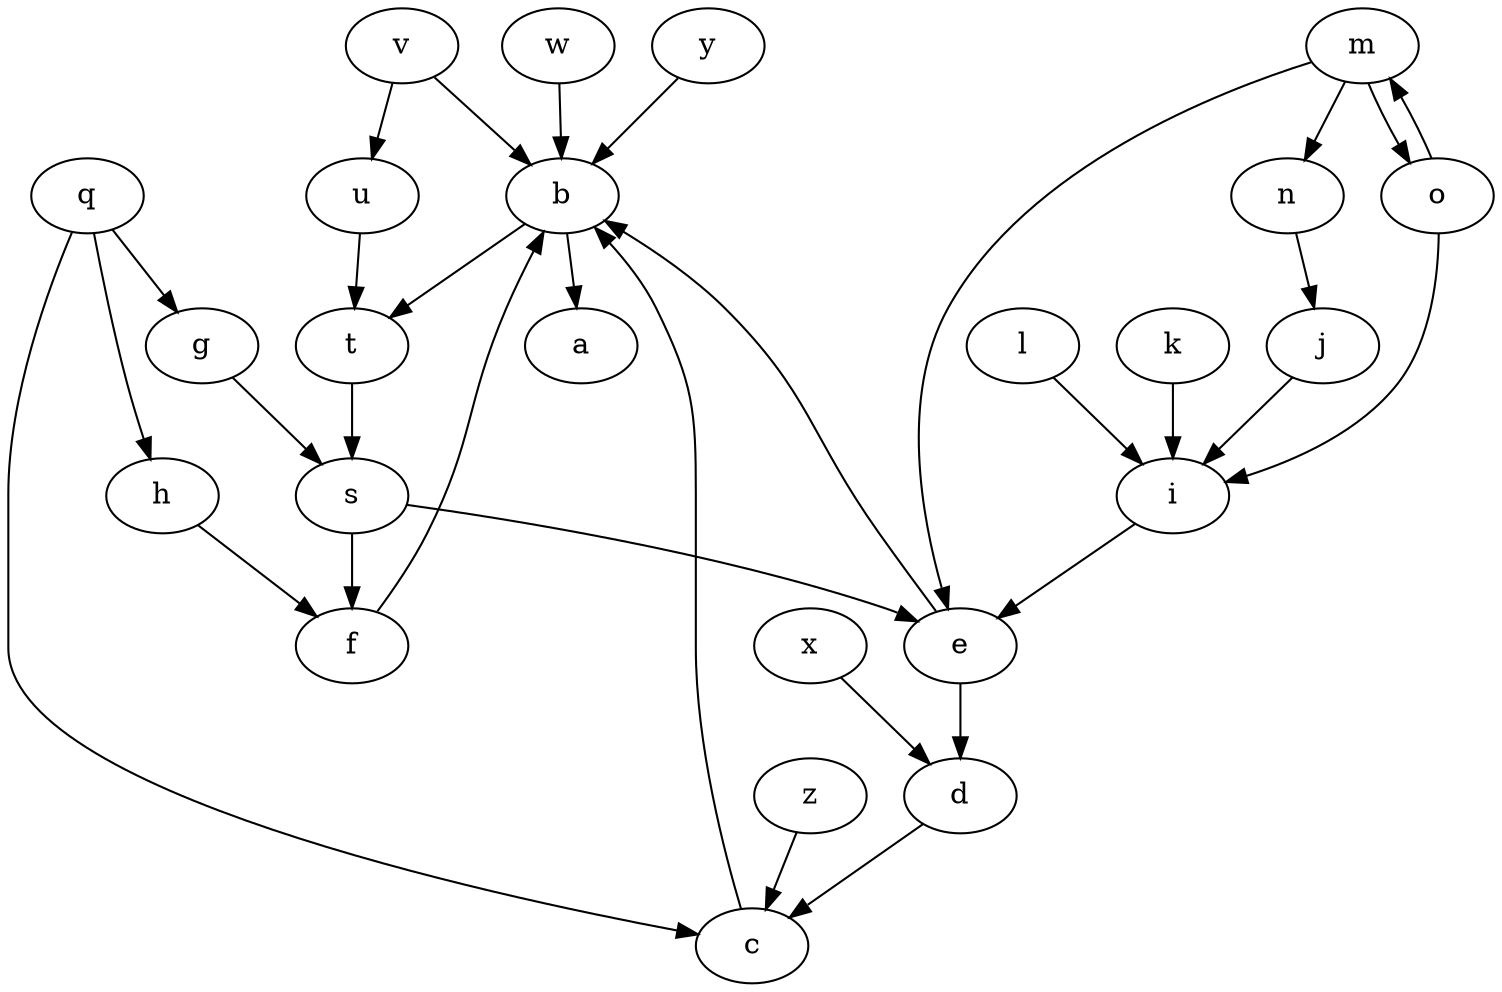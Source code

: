 digraph {
    // Node defaults can be set here if needed
    "a" [fontsize=14]
    "b" [fontsize=14]
    "f" [fontsize=14]
    "c" [fontsize=14]
    "y" [fontsize=14]
    "w" [fontsize=14]
    "z" [fontsize=14]
    "h" [fontsize=14]
    "q" [fontsize=14]
    "s" [fontsize=14]
    "d" [fontsize=14]
    "t" [fontsize=14]
    "g" [fontsize=14]
    "e" [fontsize=14]
    "x" [fontsize=14]
    "u" [fontsize=14]
    "i" [fontsize=14]
    "m" [fontsize=14]
    "k" [fontsize=14]
    "l" [fontsize=14]
    "v" [fontsize=14]
    "j" [fontsize=14]
    "o" [fontsize=14]
    "n" [fontsize=14]
    edge[labeldistance=1.5 fontsize=12]
    "b" -> "a" [dir="forward"]
    "b" -> "t" [dir="forward"]
    "c" -> "b" [dir="forward"]
    "d" -> "c" [dir="forward"]
    "e" -> "b" [dir="forward"]
    "e" -> "d" [dir="forward"]
    "f" -> "b" [dir="forward"]
    "g" -> "s" [dir="forward"]
    "h" -> "f" [dir="forward"]
    "i" -> "e" [dir="forward"]
    "j" -> "i" [dir="forward"]
    "k" -> "i" [dir="forward"]
    "l" -> "i" [dir="forward"]
    "m" -> "e" [dir="forward"]
    "m" -> "o" [dir="forward"]
    "m" -> "n" [dir="forward"]
    "n" -> "j" [dir="forward"]
    "o" -> "i" [dir="forward"]
    "o" -> "m" [dir="forward"]
    "q" -> "g" [dir="forward"]
    "q" -> "h" [dir="forward"]
    "q" -> "c" [dir="forward"]
    "s" -> "e" [dir="forward"]
    "s" -> "f" [dir="forward"]
    "t" -> "s" [dir="forward"]
    "u" -> "t" [dir="forward"]
    "v" -> "b" [dir="forward"]
    "v" -> "u" [dir="forward"]
    "w" -> "b" [dir="forward"]
    "x" -> "d" [dir="forward"]
    "y" -> "b" [dir="forward"]
    "z" -> "c" [dir="forward"]
}